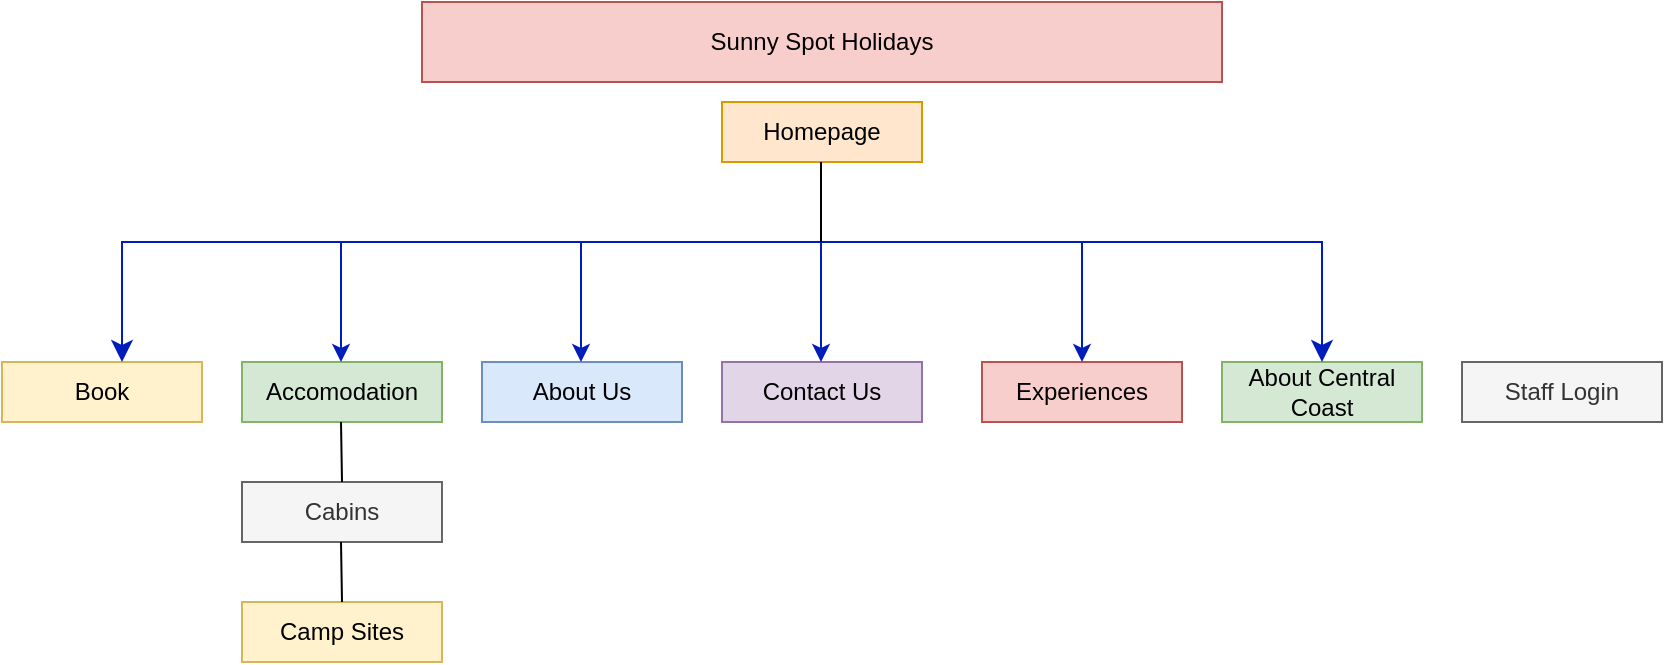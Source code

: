 <mxfile version="21.2.3" type="github">
  <diagram name="Page-1" id="Jq0GoEpo24Dp4JthHU2j">
    <mxGraphModel dx="1341" dy="805" grid="1" gridSize="10" guides="1" tooltips="1" connect="1" arrows="1" fold="1" page="1" pageScale="1" pageWidth="850" pageHeight="1100" background="#FFFFFF" math="0" shadow="0">
      <root>
        <mxCell id="0" />
        <mxCell id="1" parent="0" />
        <mxCell id="oiyVLpnFvnmQoLN_ZzgS-1" value="Sunny Spot Holidays" style="rounded=0;whiteSpace=wrap;html=1;fillColor=#f8cecc;strokeColor=#b85450;" vertex="1" parent="1">
          <mxGeometry x="260" y="160" width="400" height="40" as="geometry" />
        </mxCell>
        <mxCell id="oiyVLpnFvnmQoLN_ZzgS-2" value="Homepage" style="rounded=0;whiteSpace=wrap;html=1;fillColor=#ffe6cc;strokeColor=#d79b00;" vertex="1" parent="1">
          <mxGeometry x="410" y="210" width="100" height="30" as="geometry" />
        </mxCell>
        <mxCell id="oiyVLpnFvnmQoLN_ZzgS-3" value="Cabins" style="rounded=0;whiteSpace=wrap;html=1;fillColor=#f5f5f5;fontColor=#333333;strokeColor=#666666;" vertex="1" parent="1">
          <mxGeometry x="170" y="400" width="100" height="30" as="geometry" />
        </mxCell>
        <mxCell id="oiyVLpnFvnmQoLN_ZzgS-4" value="Camp Sites" style="rounded=0;whiteSpace=wrap;html=1;fillColor=#fff2cc;strokeColor=#d6b656;" vertex="1" parent="1">
          <mxGeometry x="170" y="460" width="100" height="30" as="geometry" />
        </mxCell>
        <mxCell id="oiyVLpnFvnmQoLN_ZzgS-5" value="About Us" style="rounded=0;whiteSpace=wrap;html=1;fillColor=#dae8fc;strokeColor=#6c8ebf;" vertex="1" parent="1">
          <mxGeometry x="290" y="340" width="100" height="30" as="geometry" />
        </mxCell>
        <mxCell id="oiyVLpnFvnmQoLN_ZzgS-6" value="Book" style="rounded=0;whiteSpace=wrap;html=1;fillColor=#fff2cc;strokeColor=#d6b656;" vertex="1" parent="1">
          <mxGeometry x="50" y="340" width="100" height="30" as="geometry" />
        </mxCell>
        <mxCell id="oiyVLpnFvnmQoLN_ZzgS-8" value="Experiences" style="rounded=0;whiteSpace=wrap;html=1;fillColor=#f8cecc;strokeColor=#b85450;" vertex="1" parent="1">
          <mxGeometry x="540" y="340" width="100" height="30" as="geometry" />
        </mxCell>
        <mxCell id="oiyVLpnFvnmQoLN_ZzgS-9" value="About Central Coast" style="rounded=0;whiteSpace=wrap;html=1;fillColor=#d5e8d4;strokeColor=#82b366;" vertex="1" parent="1">
          <mxGeometry x="660" y="340" width="100" height="30" as="geometry" />
        </mxCell>
        <mxCell id="oiyVLpnFvnmQoLN_ZzgS-10" value="Staff Login" style="rounded=0;whiteSpace=wrap;html=1;fillColor=#f5f5f5;fontColor=#333333;strokeColor=#666666;" vertex="1" parent="1">
          <mxGeometry x="780" y="340" width="100" height="30" as="geometry" />
        </mxCell>
        <mxCell id="oiyVLpnFvnmQoLN_ZzgS-11" value="Accomodation" style="rounded=0;whiteSpace=wrap;html=1;fillColor=#d5e8d4;strokeColor=#82b366;" vertex="1" parent="1">
          <mxGeometry x="170" y="340" width="100" height="30" as="geometry" />
        </mxCell>
        <mxCell id="oiyVLpnFvnmQoLN_ZzgS-12" value="Contact Us" style="rounded=0;whiteSpace=wrap;html=1;fillColor=#e1d5e7;strokeColor=#9673a6;" vertex="1" parent="1">
          <mxGeometry x="410" y="340" width="100" height="30" as="geometry" />
        </mxCell>
        <mxCell id="oiyVLpnFvnmQoLN_ZzgS-14" value="" style="edgeStyle=segmentEdgeStyle;endArrow=classic;html=1;curved=0;rounded=0;endSize=8;startSize=8;fillColor=#0050ef;strokeColor=#001DBC;" edge="1" parent="1">
          <mxGeometry width="50" height="50" relative="1" as="geometry">
            <mxPoint x="370" y="280" as="sourcePoint" />
            <mxPoint x="110" y="340" as="targetPoint" />
            <Array as="points">
              <mxPoint x="110" y="280" />
              <mxPoint x="110" y="330" />
            </Array>
          </mxGeometry>
        </mxCell>
        <mxCell id="oiyVLpnFvnmQoLN_ZzgS-15" value="" style="edgeStyle=segmentEdgeStyle;endArrow=classic;html=1;curved=0;rounded=0;endSize=8;startSize=8;fillColor=#0050ef;strokeColor=#001DBC;" edge="1" parent="1">
          <mxGeometry width="50" height="50" relative="1" as="geometry">
            <mxPoint x="360" y="280" as="sourcePoint" />
            <mxPoint x="710" y="340" as="targetPoint" />
            <Array as="points">
              <mxPoint x="710" y="280" />
              <mxPoint x="710" y="340" />
            </Array>
          </mxGeometry>
        </mxCell>
        <mxCell id="oiyVLpnFvnmQoLN_ZzgS-16" value="" style="endArrow=classic;html=1;rounded=0;fillColor=#0050ef;strokeColor=#001DBC;" edge="1" parent="1">
          <mxGeometry width="50" height="50" relative="1" as="geometry">
            <mxPoint x="339.5" y="280" as="sourcePoint" />
            <mxPoint x="339.5" y="340" as="targetPoint" />
          </mxGeometry>
        </mxCell>
        <mxCell id="oiyVLpnFvnmQoLN_ZzgS-17" value="" style="endArrow=classic;html=1;rounded=0;fillColor=#0050ef;strokeColor=#001DBC;" edge="1" parent="1">
          <mxGeometry width="50" height="50" relative="1" as="geometry">
            <mxPoint x="219.5" y="280" as="sourcePoint" />
            <mxPoint x="219.5" y="340" as="targetPoint" />
          </mxGeometry>
        </mxCell>
        <mxCell id="oiyVLpnFvnmQoLN_ZzgS-18" value="" style="endArrow=classic;html=1;rounded=0;fillColor=#0050ef;strokeColor=#001DBC;" edge="1" parent="1">
          <mxGeometry width="50" height="50" relative="1" as="geometry">
            <mxPoint x="459.5" y="280" as="sourcePoint" />
            <mxPoint x="459.5" y="340" as="targetPoint" />
          </mxGeometry>
        </mxCell>
        <mxCell id="oiyVLpnFvnmQoLN_ZzgS-20" value="" style="endArrow=classic;html=1;rounded=0;fillColor=#0050ef;strokeColor=#001DBC;" edge="1" parent="1">
          <mxGeometry width="50" height="50" relative="1" as="geometry">
            <mxPoint x="590" y="280" as="sourcePoint" />
            <mxPoint x="590" y="340" as="targetPoint" />
          </mxGeometry>
        </mxCell>
        <mxCell id="oiyVLpnFvnmQoLN_ZzgS-23" value="" style="endArrow=none;html=1;rounded=0;" edge="1" parent="1">
          <mxGeometry width="50" height="50" relative="1" as="geometry">
            <mxPoint x="459.5" y="280" as="sourcePoint" />
            <mxPoint x="459.5" y="240" as="targetPoint" />
          </mxGeometry>
        </mxCell>
        <mxCell id="oiyVLpnFvnmQoLN_ZzgS-24" value="" style="endArrow=none;html=1;rounded=0;" edge="1" parent="1">
          <mxGeometry width="50" height="50" relative="1" as="geometry">
            <mxPoint x="220" y="400" as="sourcePoint" />
            <mxPoint x="219.5" y="370" as="targetPoint" />
          </mxGeometry>
        </mxCell>
        <mxCell id="oiyVLpnFvnmQoLN_ZzgS-25" value="" style="endArrow=none;html=1;rounded=0;" edge="1" parent="1">
          <mxGeometry width="50" height="50" relative="1" as="geometry">
            <mxPoint x="220" y="460" as="sourcePoint" />
            <mxPoint x="219.5" y="430" as="targetPoint" />
          </mxGeometry>
        </mxCell>
      </root>
    </mxGraphModel>
  </diagram>
</mxfile>
